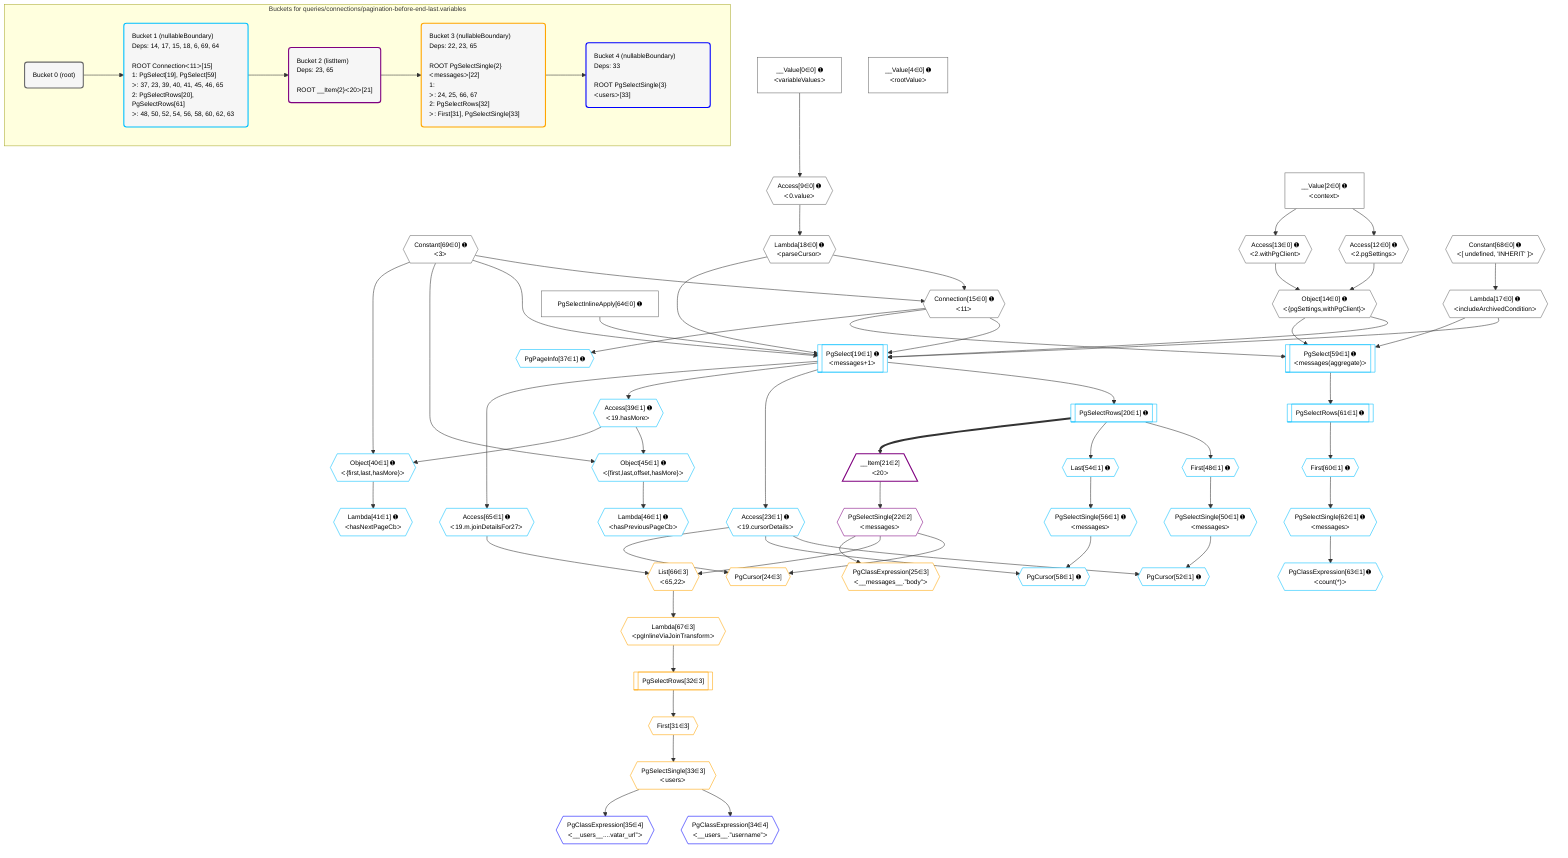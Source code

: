 %%{init: {'themeVariables': { 'fontSize': '12px'}}}%%
graph TD
    classDef path fill:#eee,stroke:#000,color:#000
    classDef plan fill:#fff,stroke-width:1px,color:#000
    classDef itemplan fill:#fff,stroke-width:2px,color:#000
    classDef unbatchedplan fill:#dff,stroke-width:1px,color:#000
    classDef sideeffectplan fill:#fcc,stroke-width:2px,color:#000
    classDef bucket fill:#f6f6f6,color:#000,stroke-width:2px,text-align:left


    %% plan dependencies
    Connection15{{"Connection[15∈0] ➊<br />ᐸ11ᐳ"}}:::plan
    Constant69{{"Constant[69∈0] ➊<br />ᐸ3ᐳ"}}:::plan
    Lambda18{{"Lambda[18∈0] ➊<br />ᐸparseCursorᐳ"}}:::plan
    Constant69 & Lambda18 --> Connection15
    Object14{{"Object[14∈0] ➊<br />ᐸ{pgSettings,withPgClient}ᐳ"}}:::plan
    Access12{{"Access[12∈0] ➊<br />ᐸ2.pgSettingsᐳ"}}:::plan
    Access13{{"Access[13∈0] ➊<br />ᐸ2.withPgClientᐳ"}}:::plan
    Access12 & Access13 --> Object14
    Access9{{"Access[9∈0] ➊<br />ᐸ0.valueᐳ"}}:::plan
    __Value0["__Value[0∈0] ➊<br />ᐸvariableValuesᐳ"]:::plan
    __Value0 --> Access9
    __Value2["__Value[2∈0] ➊<br />ᐸcontextᐳ"]:::plan
    __Value2 --> Access12
    __Value2 --> Access13
    Lambda17{{"Lambda[17∈0] ➊<br />ᐸincludeArchivedConditionᐳ"}}:::plan
    Constant68{{"Constant[68∈0] ➊<br />ᐸ[ undefined, 'INHERIT' ]ᐳ"}}:::plan
    Constant68 --> Lambda17
    Access9 --> Lambda18
    __Value4["__Value[4∈0] ➊<br />ᐸrootValueᐳ"]:::plan
    PgSelectInlineApply64["PgSelectInlineApply[64∈0] ➊"]:::plan
    PgSelect19[["PgSelect[19∈1] ➊<br />ᐸmessages+1ᐳ"]]:::plan
    Object14 & Lambda17 & Connection15 & Lambda18 & Constant69 & PgSelectInlineApply64 --> PgSelect19
    Object45{{"Object[45∈1] ➊<br />ᐸ{first,last,offset,hasMore}ᐳ"}}:::plan
    Access39{{"Access[39∈1] ➊<br />ᐸ19.hasMoreᐳ"}}:::plan
    Constant69 & Access39 --> Object45
    Object40{{"Object[40∈1] ➊<br />ᐸ{first,last,hasMore}ᐳ"}}:::plan
    Constant69 & Access39 --> Object40
    PgSelect59[["PgSelect[59∈1] ➊<br />ᐸmessages(aggregate)ᐳ"]]:::plan
    Object14 & Lambda17 & Connection15 --> PgSelect59
    PgCursor52{{"PgCursor[52∈1] ➊"}}:::plan
    PgSelectSingle50{{"PgSelectSingle[50∈1] ➊<br />ᐸmessagesᐳ"}}:::plan
    Access23{{"Access[23∈1] ➊<br />ᐸ19.cursorDetailsᐳ"}}:::plan
    PgSelectSingle50 & Access23 --> PgCursor52
    PgCursor58{{"PgCursor[58∈1] ➊"}}:::plan
    PgSelectSingle56{{"PgSelectSingle[56∈1] ➊<br />ᐸmessagesᐳ"}}:::plan
    PgSelectSingle56 & Access23 --> PgCursor58
    PgSelectRows20[["PgSelectRows[20∈1] ➊"]]:::plan
    PgSelect19 --> PgSelectRows20
    PgSelect19 --> Access23
    PgPageInfo37{{"PgPageInfo[37∈1] ➊"}}:::plan
    Connection15 --> PgPageInfo37
    PgSelect19 --> Access39
    Lambda41{{"Lambda[41∈1] ➊<br />ᐸhasNextPageCbᐳ"}}:::plan
    Object40 --> Lambda41
    Lambda46{{"Lambda[46∈1] ➊<br />ᐸhasPreviousPageCbᐳ"}}:::plan
    Object45 --> Lambda46
    First48{{"First[48∈1] ➊"}}:::plan
    PgSelectRows20 --> First48
    First48 --> PgSelectSingle50
    Last54{{"Last[54∈1] ➊"}}:::plan
    PgSelectRows20 --> Last54
    Last54 --> PgSelectSingle56
    First60{{"First[60∈1] ➊"}}:::plan
    PgSelectRows61[["PgSelectRows[61∈1] ➊"]]:::plan
    PgSelectRows61 --> First60
    PgSelect59 --> PgSelectRows61
    PgSelectSingle62{{"PgSelectSingle[62∈1] ➊<br />ᐸmessagesᐳ"}}:::plan
    First60 --> PgSelectSingle62
    PgClassExpression63{{"PgClassExpression[63∈1] ➊<br />ᐸcount(*)ᐳ"}}:::plan
    PgSelectSingle62 --> PgClassExpression63
    Access65{{"Access[65∈1] ➊<br />ᐸ19.m.joinDetailsFor27ᐳ"}}:::plan
    PgSelect19 --> Access65
    __Item21[/"__Item[21∈2]<br />ᐸ20ᐳ"\]:::itemplan
    PgSelectRows20 ==> __Item21
    PgSelectSingle22{{"PgSelectSingle[22∈2]<br />ᐸmessagesᐳ"}}:::plan
    __Item21 --> PgSelectSingle22
    PgCursor24{{"PgCursor[24∈3]"}}:::plan
    PgSelectSingle22 & Access23 --> PgCursor24
    List66{{"List[66∈3]<br />ᐸ65,22ᐳ"}}:::plan
    Access65 & PgSelectSingle22 --> List66
    PgClassExpression25{{"PgClassExpression[25∈3]<br />ᐸ__messages__.”body”ᐳ"}}:::plan
    PgSelectSingle22 --> PgClassExpression25
    First31{{"First[31∈3]"}}:::plan
    PgSelectRows32[["PgSelectRows[32∈3]"]]:::plan
    PgSelectRows32 --> First31
    Lambda67{{"Lambda[67∈3]<br />ᐸpgInlineViaJoinTransformᐳ"}}:::plan
    Lambda67 --> PgSelectRows32
    PgSelectSingle33{{"PgSelectSingle[33∈3]<br />ᐸusersᐳ"}}:::plan
    First31 --> PgSelectSingle33
    List66 --> Lambda67
    PgClassExpression34{{"PgClassExpression[34∈4]<br />ᐸ__users__.”username”ᐳ"}}:::plan
    PgSelectSingle33 --> PgClassExpression34
    PgClassExpression35{{"PgClassExpression[35∈4]<br />ᐸ__users__....vatar_url”ᐳ"}}:::plan
    PgSelectSingle33 --> PgClassExpression35

    %% define steps

    subgraph "Buckets for queries/connections/pagination-before-end-last.variables"
    Bucket0("Bucket 0 (root)"):::bucket
    classDef bucket0 stroke:#696969
    class Bucket0,__Value0,__Value2,__Value4,Access9,Access12,Access13,Object14,Connection15,Lambda17,Lambda18,PgSelectInlineApply64,Constant68,Constant69 bucket0
    Bucket1("Bucket 1 (nullableBoundary)<br />Deps: 14, 17, 15, 18, 6, 69, 64<br /><br />ROOT Connectionᐸ11ᐳ[15]<br />1: PgSelect[19], PgSelect[59]<br />ᐳ: 37, 23, 39, 40, 41, 45, 46, 65<br />2: PgSelectRows[20], PgSelectRows[61]<br />ᐳ: 48, 50, 52, 54, 56, 58, 60, 62, 63"):::bucket
    classDef bucket1 stroke:#00bfff
    class Bucket1,PgSelect19,PgSelectRows20,Access23,PgPageInfo37,Access39,Object40,Lambda41,Object45,Lambda46,First48,PgSelectSingle50,PgCursor52,Last54,PgSelectSingle56,PgCursor58,PgSelect59,First60,PgSelectRows61,PgSelectSingle62,PgClassExpression63,Access65 bucket1
    Bucket2("Bucket 2 (listItem)<br />Deps: 23, 65<br /><br />ROOT __Item{2}ᐸ20ᐳ[21]"):::bucket
    classDef bucket2 stroke:#7f007f
    class Bucket2,__Item21,PgSelectSingle22 bucket2
    Bucket3("Bucket 3 (nullableBoundary)<br />Deps: 22, 23, 65<br /><br />ROOT PgSelectSingle{2}ᐸmessagesᐳ[22]<br />1: <br />ᐳ: 24, 25, 66, 67<br />2: PgSelectRows[32]<br />ᐳ: First[31], PgSelectSingle[33]"):::bucket
    classDef bucket3 stroke:#ffa500
    class Bucket3,PgCursor24,PgClassExpression25,First31,PgSelectRows32,PgSelectSingle33,List66,Lambda67 bucket3
    Bucket4("Bucket 4 (nullableBoundary)<br />Deps: 33<br /><br />ROOT PgSelectSingle{3}ᐸusersᐳ[33]"):::bucket
    classDef bucket4 stroke:#0000ff
    class Bucket4,PgClassExpression34,PgClassExpression35 bucket4
    Bucket0 --> Bucket1
    Bucket1 --> Bucket2
    Bucket2 --> Bucket3
    Bucket3 --> Bucket4
    end